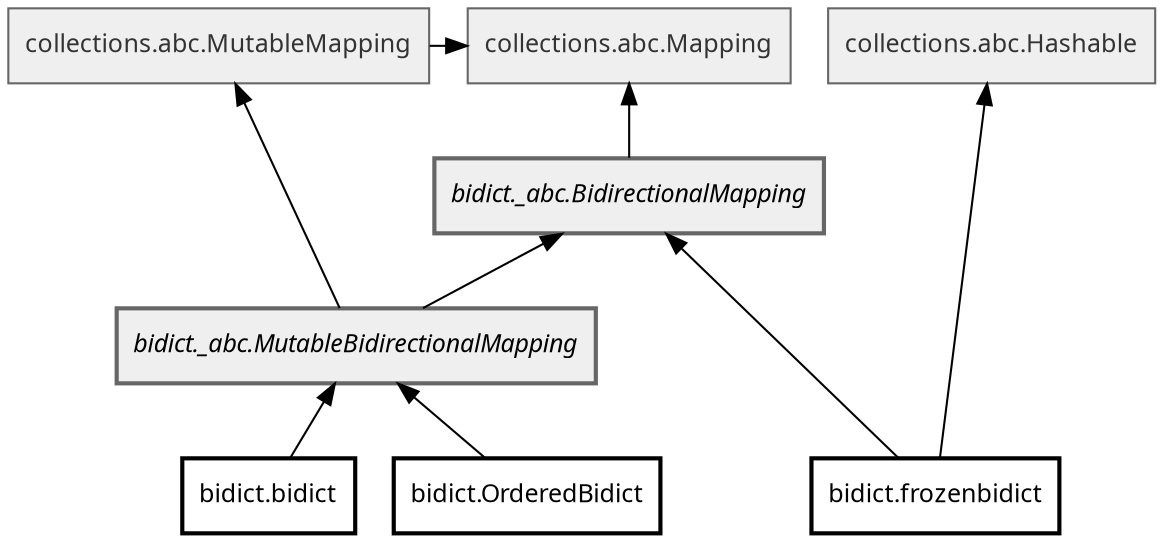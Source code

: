 // Copyright 2009-2023 Joshua Bronson. All rights reserved.
//
// This Source Code Form is subject to the terms of the Mozilla Public
// License, v. 2.0. If a copy of the MPL was not distributed with this
// file, You can obtain one at http://mozilla.org/MPL/2.0/.


// See build-bidict-types-diagram.sh for how to generate a PNG from this file.

digraph G {
  rankdir=BT
  dpi=300
  node [fontsize="12", shape="box"]

  subgraph ABCs {
    node [fillcolor="#EFEFEF", color="#666666", fontcolor="#333333", style="filled", fontname="Operator Mono SSm Lig Book"]
    Mapping [label="collections.abc.Mapping"]
    MutableMapping [label="collections.abc.MutableMapping"]
    Hashable [label="collections.abc.Hashable"]
    MutableMapping -> Mapping
    { rank=same Mapping MutableMapping Hashable }

    BidirectionalMapping [label="bidict._abc.BidirectionalMapping", style="filled, bold", fontcolor="black", fontname="Operator Mono SSm Lig Book Italic"]
    MutableBidirectionalMapping [label="bidict._abc.MutableBidirectionalMapping", style="filled, bold", fontcolor="black", fontname="Operator Mono SSm Lig Book Italic"] BidirectionalMapping -> Mapping
    MutableBidirectionalMapping -> BidirectionalMapping
    MutableBidirectionalMapping -> MutableMapping
  }

  subgraph {
    node [style="bold", fontname="Operator Mono SSm Lig Book"]

    bidict [label="bidict.bidict"]
    frozenbidict [label="bidict.frozenbidict"]
    OrderedBidict [label="bidict.OrderedBidict"]

    bidict -> { MutableBidirectionalMapping }
    OrderedBidict -> { MutableBidirectionalMapping }
    frozenbidict -> { BidirectionalMapping, Hashable }
    { rank=same bidict frozenbidict OrderedBidict }
  }
}
